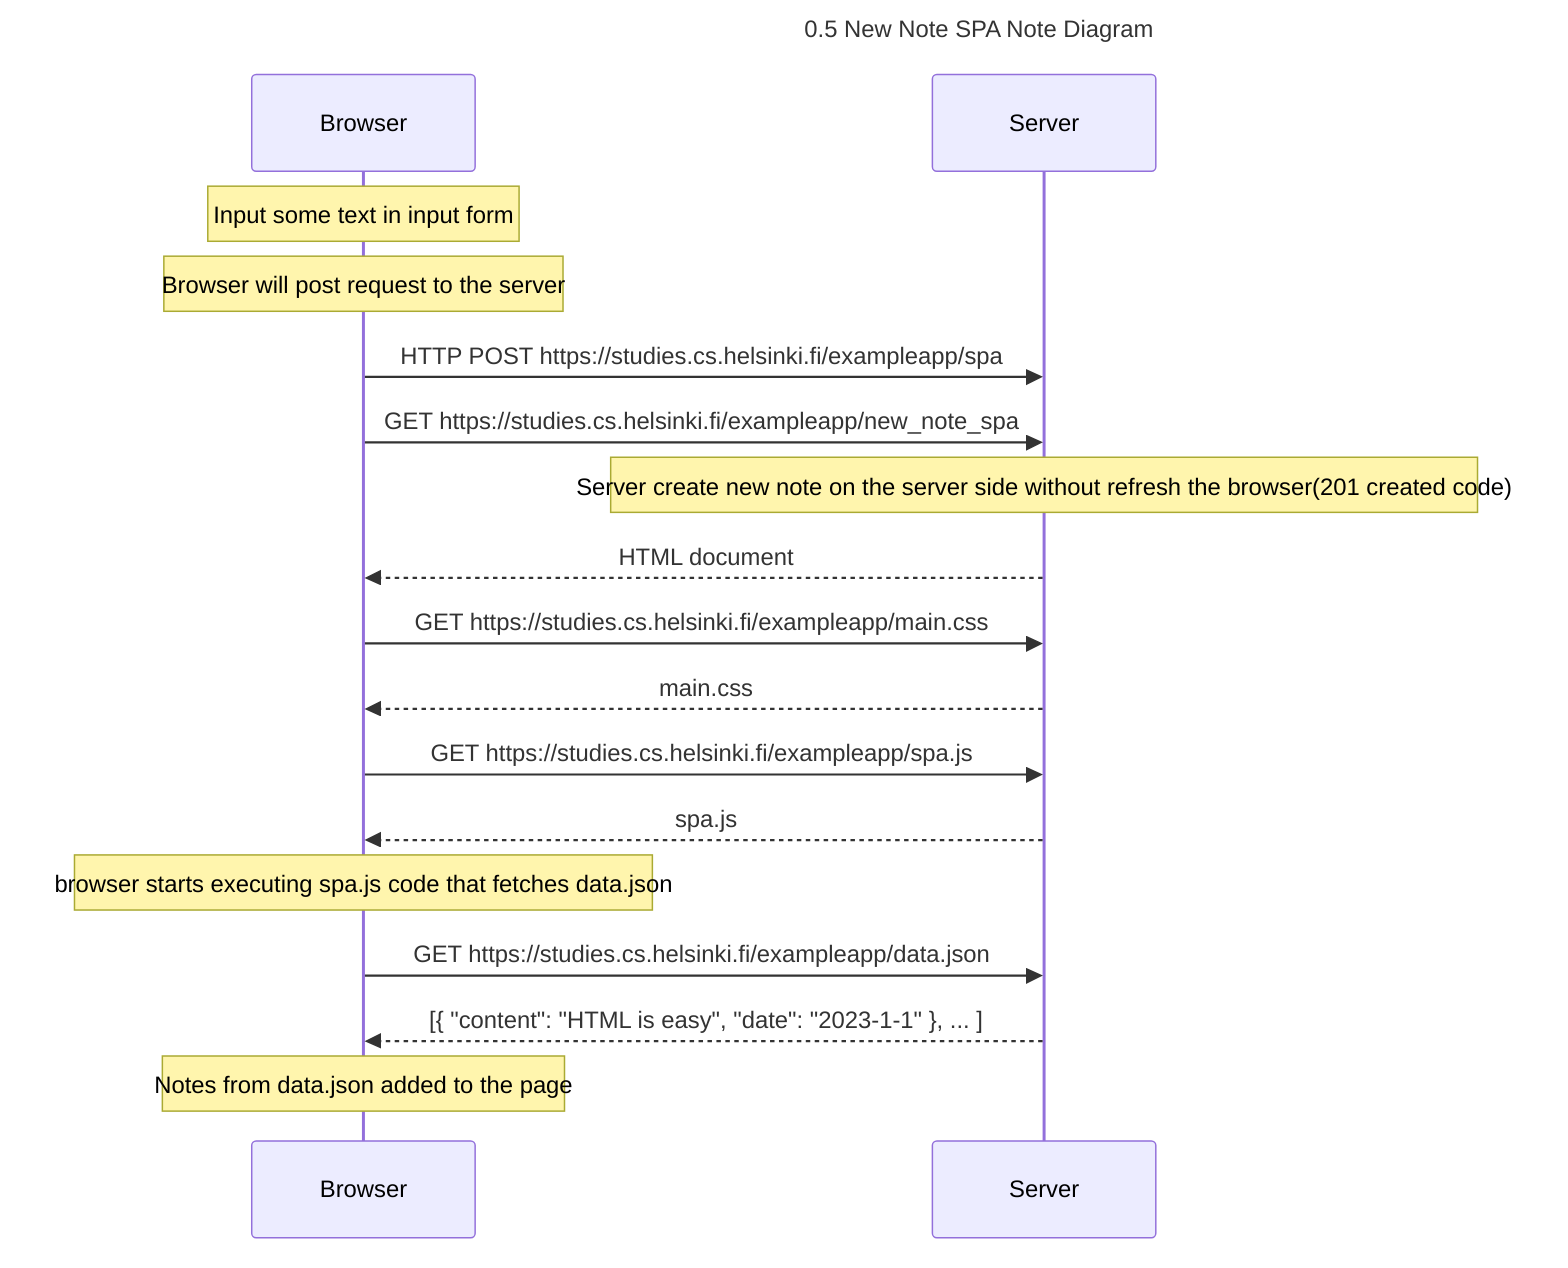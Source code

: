 sequenceDiagram

    title 0.5 New Note SPA Note Diagram
    participant Browser
    participant Server

    Note over Browser : Input some text in input form
    Note over Browser : Browser will post request to the server


    Browser ->> Server : HTTP POST https://studies.cs.helsinki.fi/exampleapp/spa

    Browser ->> Server : GET https://studies.cs.helsinki.fi/exampleapp/new_note_spa

    Note over Server : Server create new note on the server side without refresh the browser(201 created code)


    Server -->> Browser : HTML document

    Browser ->> Server : GET https://studies.cs.helsinki.fi/exampleapp/main.css

    Server -->> Browser : main.css

    Browser ->> Server : GET https://studies.cs.helsinki.fi/exampleapp/spa.js

    Server -->> Browser : spa.js
    Note over Browser : browser starts executing spa.js code that fetches data.json

    Browser ->> Server : GET https://studies.cs.helsinki.fi/exampleapp/data.json

    Server -->> Browser: [{ "content": "HTML is easy", "date": "2023-1-1" }, ... ]

    Note over Browser : Notes from data.json added to the page